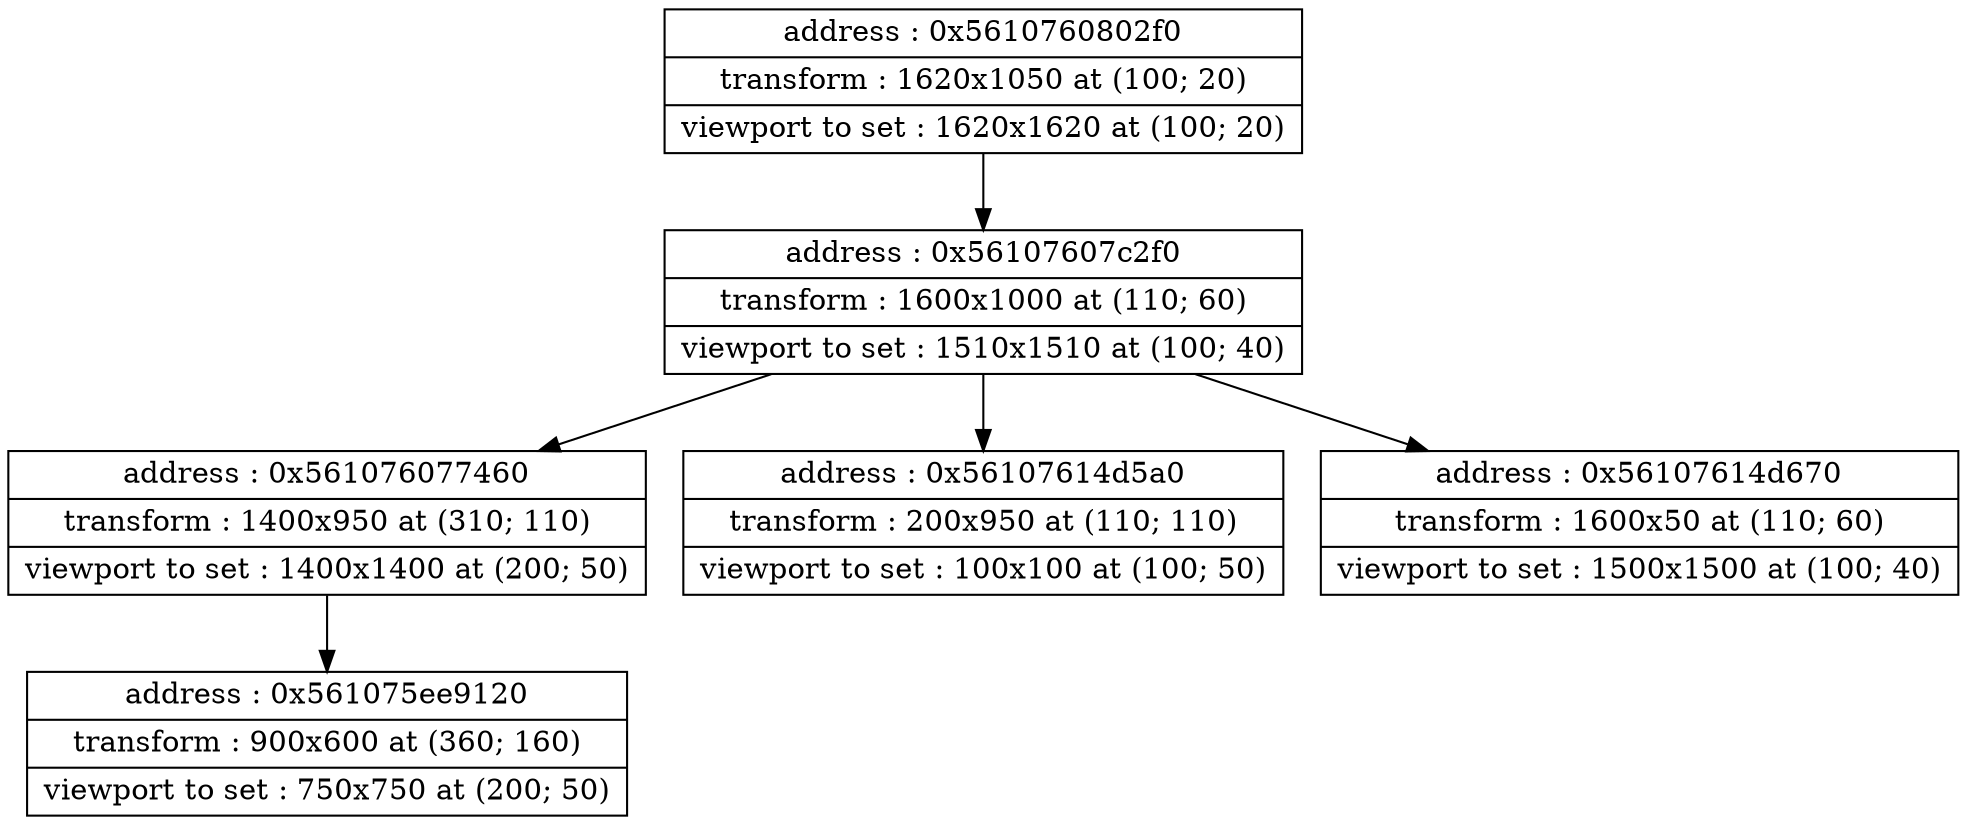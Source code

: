 digraph {
	node [shape=record]
	node0x5610760802f0 [label = "{address : 0x5610760802f0 |transform : 1620x1050 at (100; 20) |viewport to set : 1620x1620 at (100; 20)}"];

	 node0x5610760802f0 -> node0x56107607c2f0 [color=black];
	node0x56107607c2f0 [label = "{address : 0x56107607c2f0 |transform : 1600x1000 at (110; 60) |viewport to set : 1510x1510 at (100; 40)}"];

	 node0x56107607c2f0 -> node0x561076077460 [color=black];
	node0x561076077460 [label = "{address : 0x561076077460 |transform : 1400x950 at (310; 110) |viewport to set : 1400x1400 at (200; 50)}"];

	 node0x561076077460 -> node0x561075ee9120 [color=black];
	node0x561075ee9120 [label = "{address : 0x561075ee9120 |transform : 900x600 at (360; 160) |viewport to set : 750x750 at (200; 50)}"];

	 node0x56107607c2f0 -> node0x56107614d5a0 [color=black];
	node0x56107614d5a0 [label = "{address : 0x56107614d5a0 |transform : 200x950 at (110; 110) |viewport to set : 100x100 at (100; 50)}"];

	 node0x56107607c2f0 -> node0x56107614d670 [color=black];
	node0x56107614d670 [label = "{address : 0x56107614d670 |transform : 1600x50 at (110; 60) |viewport to set : 1500x1500 at (100; 40)}"];

}
